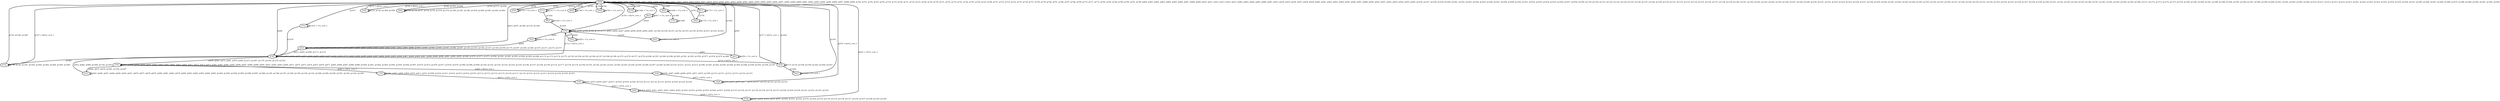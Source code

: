 digraph G {
        node [style=rounded, penwidth=3, fontsize=20, shape=oval];
        "0000" -> "0000" [label="@601, @602, @603, @604, @605, @606, @607, @608, @609, @610, @611, @612, @613, @614, @615, @616, @617, @618, @619, @620, @621, @622, @680, @681, @682, @683, @684, @685, @686, @687, @688, @689, @690, @691, @692, @693, @694, @695, @696, @697, @698, @699, @700, @701, @702, @703, @704, @718, @719, @720, @721, @722, @723, @728, @729, @730, @731, @732, @733, @741, @742, @743, @744, @745, @746, @751, @752, @753, @754, @755, @756, @757, @758, @759, @760, @761, @766, @767, @768, @769, @770, @771, @772, @782, @783, @784, @789, @790, @791, @799, @800, @801, @802, @803, @804, @805, @806, @807, @808, @809, @810, @811, @812, @813, @814, @815, @862, @863, @864, @865, @866, @867, @933, @934, @935, @936, @937, @938, @939, @940, @941, @942, @943, @944, @945, @946, @947, @948, @949, @950, @951, @952, @953, @954, @955, @956, @1036, @1037, @1038, @1039, @1040, @1041, @1042, @1043, @1044, @1045, @1046, @1047, @1048, @1049, @1050, @1051, @1052, @1053, @1054, @1055, @1056, @1057, @1058, @1059, @1139, @1140, @1141, @1142, @1143, @1144, @1145, @1146, @1147, @1148, @1149, @1150, @1151, @1152, @1153, @1154, @1155, @1156, @1157, @1158, @1159, @1160, @1161, @1162, @1242, @1243, @1244, @1245, @1246, @1247, @1248, @1249, @1250, @1251, @1252, @1253, @1254, @1255, @1256, @1257, @1258, @1259, @1260, @1261, @1262, @1263, @1264, @1265, @1323, @1324, @1325, @1326, @1327, @1328, @1329, @1330, @1331, @1332, @1333, @1334, @1335, @1336, @1337, @1338, @1339, @1340, @1341, @1342, @1343, @1344, @1345, @1346, @1347, @1361, @1362, @1363, @1364, @1365, @1366, @1371, @1372, @1373, @1374, @1375, @1376, @1384, @1385, @1386, @1387, @1388, @1389, @1394, @1395, @1396, @1397, @1398, @1399, @1400, @1401, @1402, @1403, @1404, @1409, @1410, @1411, @1412, @1413, @1414, @1415, @1441, @1442, @1443, @1452, @1453, @1454, @1455, @1456, @1457, @1465, @1466, @1467, @1468, @1469, @1470, @1488, @1489, @1490, @1491, @1492, @1493", color=black,arrowsize=1,style=bold,penwidth=3,fontsize=20];
"0000" -> "2623" [label="@623, @957, @1060, @1163, @1266", color=black,arrowsize=1,style=bold,penwidth=3,fontsize=20];
"2623" -> "2623" [label="@624, @625, @626, @627, @628, @629, @630, @851, @852, @853, @854, @958, @959, @960, @961, @962, @963, @964, @1061, @1062, @1063, @1064, @1065, @1066, @1067, @1164, @1165, @1166, @1167, @1168, @1169, @1170, @1267, @1268, @1269, @1270, @1271, @1272, @1273", color=black,arrowsize=1,style=bold,penwidth=3,fontsize=20];
"2623" -> "4783" [label="@631, @965, @1068, @1171, @1274", color=black,arrowsize=1,style=bold,penwidth=3,fontsize=20];
"4783" -> "4783" [label="@632, @633, @634, @635, @653, @654, @655, @656, @657, @658, @659, @713, @869, @884, @885, @886, @887, @888, @889, @890, @966, @967, @968, @969, @987, @988, @989, @990, @991, @992, @993, @1069, @1070, @1071, @1072, @1090, @1091, @1092, @1093, @1094, @1095, @1096, @1172, @1173, @1174, @1175, @1193, @1194, @1195, @1196, @1197, @1198, @1199, @1275, @1276, @1277, @1278, @1296, @1297, @1298, @1299, @1300, @1301, @1302, @1356, @1477, @1478, @1479, @1480", color=black,arrowsize=1,style=bold,penwidth=3,fontsize=20];
"4783" -> "2703" [label="@636, @660, @870, @891, @970, @994, @1073, @1097, @1176, @1200, @1279, @1303", color=black,arrowsize=1,style=bold,penwidth=3,fontsize=20];
"2703" -> "2703" [label="@637, @638, @639, @640, @641, @642, @643, @661, @662, @663, @664, @871, @872, @873, @874, @892, @893, @894, @895, @896, @897, @898, @899, @900, @901, @902, @903, @904, @971, @972, @973, @974, @975, @976, @977, @995, @996, @997, @998, @999, @1000, @1001, @1002, @1003, @1004, @1005, @1006, @1007, @1074, @1075, @1076, @1077, @1078, @1079, @1080, @1098, @1099, @1100, @1101, @1102, @1103, @1104, @1105, @1106, @1107, @1108, @1109, @1110, @1177, @1178, @1179, @1180, @1181, @1182, @1183, @1201, @1202, @1203, @1204, @1205, @1206, @1207, @1208, @1209, @1210, @1211, @1212, @1213, @1280, @1281, @1282, @1283, @1284, @1285, @1286, @1304, @1305, @1306, @1307", color=black,arrowsize=1,style=bold,penwidth=3,fontsize=20];
"2703" -> "43e3" [label="@644, @875, @978, @1081, @1184, @1287", color=black,arrowsize=1,style=bold,penwidth=3,fontsize=20];
"43e3" -> "43e3" [label="@645, @646, @647, @648, @649, @650, @651, @876, @877, @878, @879, @880, @881, @882, @979, @980, @981, @982, @983, @984, @985, @1082, @1083, @1084, @1085, @1086, @1087, @1088, @1185, @1186, @1187, @1188, @1189, @1190, @1191, @1288, @1289, @1290, @1291, @1292, @1293, @1294", color=black,arrowsize=1,style=bold,penwidth=3,fontsize=20];
"43e3" -> "4783" [label="@652, @883, @986, @1089, @1192, @1295", color=black,arrowsize=1,style=bold,penwidth=3,fontsize=20];
"2703" -> "0363" [label="@665 + 643*n, n=0..1", color=black,arrowsize=1,style=bold,penwidth=3,fontsize=20];
"0363" -> "0363" [label="@666, @667, @668, @669, @670, @671, @672, @1309, @1310, @1311, @1312, @1313, @1314, @1315", color=black,arrowsize=1,style=bold,penwidth=3,fontsize=20];
"0363" -> "20d9" [label="@673 + 643*n, n=0..1", color=black,arrowsize=1,style=bold,penwidth=3,fontsize=20];
"20d9" -> "20d9" [label="@674, @675, @676, @677, @678, @1317, @1318, @1319, @1320, @1321", color=black,arrowsize=1,style=bold,penwidth=3,fontsize=20];
"20d9" -> "0000" [label="@679 + 643*n, n=0..1", color=black,arrowsize=1,style=bold,penwidth=3,fontsize=20];
"0000" -> "0793" [label="@705 + 643*n, n=0..1", color=black,arrowsize=1,style=bold,penwidth=3,fontsize=20];
"0793" -> "0793" [label="@706, @707, @708, @709, @710, @711, @825, @826, @827, @828, @838, @839, @840, @841, @1349, @1350, @1351, @1352, @1353, @1354, @1430, @1431, @1432, @1433", color=black,arrowsize=1,style=bold,penwidth=3,fontsize=20];
"0793" -> "4783" [label="@712 + 643*n, n=0..1", color=black,arrowsize=1,style=bold,penwidth=3,fontsize=20];
"4783" -> "853e" [label="@714 + 643*n, n=0..1", color=black,arrowsize=1,style=bold,penwidth=3,fontsize=20];
"853e" -> "853e" [label="@715, @716, @1358, @1359, @1445, @1446, @1447", color=black,arrowsize=1,style=bold,penwidth=3,fontsize=20];
"853e" -> "0000" [label="@717 + 643*n, n=0..1", color=black,arrowsize=1,style=bold,penwidth=3,fontsize=20];
"0000" -> "5422" [label="@724 + 643*n, n=0..1", color=black,arrowsize=1,style=bold,penwidth=3,fontsize=20];
"5422" -> "5422" [label="@725, @726, @1368, @1369", color=black,arrowsize=1,style=bold,penwidth=3,fontsize=20];
"5422" -> "0000" [label="@727 + 643*n, n=0..1", color=black,arrowsize=1,style=bold,penwidth=3,fontsize=20];
"0000" -> "8082" [label="@734, @1377, @1458", color=black,arrowsize=1,style=bold,penwidth=3,fontsize=20];
"8082" -> "8082" [label="@735, @736, @737, @738, @739, @1378, @1379, @1380, @1381, @1382, @1459, @1460, @1461, @1462, @1463", color=black,arrowsize=1,style=bold,penwidth=3,fontsize=20];
"8082" -> "0000" [label="@740, @1383, @1464", color=black,arrowsize=1,style=bold,penwidth=3,fontsize=20];
"0000" -> "873e" [label="@747 + 643*n, n=0..1", color=black,arrowsize=1,style=bold,penwidth=3,fontsize=20];
"873e" -> "873e" [label="@748, @749, @1391, @1392, @1482, @1483, @1484, @1485, @1486", color=black,arrowsize=1,style=bold,penwidth=3,fontsize=20];
"873e" -> "0000" [label="@750, @1393, @1487", color=black,arrowsize=1,style=bold,penwidth=3,fontsize=20];
"0000" -> "6785" [label="@762", color=black,arrowsize=1,style=bold,penwidth=3,fontsize=20];
"6785" -> "6785" [label="@763 + 1*n, n=0..1", color=black,arrowsize=1,style=bold,penwidth=3,fontsize=20];
"6785" -> "0000" [label="@765", color=black,arrowsize=1,style=bold,penwidth=3,fontsize=20];
"0000" -> "8513" [label="@773", color=black,arrowsize=1,style=bold,penwidth=3,fontsize=20];
"8513" -> "8513" [label="@774 + 1*n, n=0..3", color=black,arrowsize=1,style=bold,penwidth=3,fontsize=20];
"8513" -> "3ded" [label="@778", color=black,arrowsize=1,style=bold,penwidth=3,fontsize=20];
"3ded" -> "3ded" [label="@779 + 1*n, n=0..1", color=black,arrowsize=1,style=bold,penwidth=3,fontsize=20];
"3ded" -> "0000" [label="@781", color=black,arrowsize=1,style=bold,penwidth=3,fontsize=20];
"0000" -> "d606" [label="@785", color=black,arrowsize=1,style=bold,penwidth=3,fontsize=20];
"d606" -> "d606" [label="@786 + 1*n, n=0..1", color=black,arrowsize=1,style=bold,penwidth=3,fontsize=20];
"d606" -> "0000" [label="@788", color=black,arrowsize=1,style=bold,penwidth=3,fontsize=20];
"0000" -> "1800" [label="@792", color=black,arrowsize=1,style=bold,penwidth=3,fontsize=20];
"1800" -> "1800" [label="@793 + 1*n, n=0..4", color=black,arrowsize=1,style=bold,penwidth=3,fontsize=20];
"1800" -> "0000" [label="@798", color=black,arrowsize=1,style=bold,penwidth=3,fontsize=20];
"0000" -> "0ba3" [label="@816", color=black,arrowsize=1,style=bold,penwidth=3,fontsize=20];
"0ba3" -> "0ba3" [label="@817 + 1*n, n=0..6", color=black,arrowsize=1,style=bold,penwidth=3,fontsize=20];
"0ba3" -> "0793" [label="@824", color=black,arrowsize=1,style=bold,penwidth=3,fontsize=20];
"0793" -> "05a3" [label="@829", color=black,arrowsize=1,style=bold,penwidth=3,fontsize=20];
"05a3" -> "05a3" [label="@830 + 1*n, n=0..6", color=black,arrowsize=1,style=bold,penwidth=3,fontsize=20];
"05a3" -> "0793" [label="@837", color=black,arrowsize=1,style=bold,penwidth=3,fontsize=20];
"0793" -> "0523" [label="@842", color=black,arrowsize=1,style=bold,penwidth=3,fontsize=20];
"0523" -> "0523" [label="@843 + 1*n, n=0..6", color=black,arrowsize=1,style=bold,penwidth=3,fontsize=20];
"0523" -> "2623" [label="@850", color=black,arrowsize=1,style=bold,penwidth=3,fontsize=20];
"2623" -> "a815" [label="@855", color=black,arrowsize=1,style=bold,penwidth=3,fontsize=20];
"a815" -> "a815" [label="@856 + 1*n, n=0..4", color=black,arrowsize=1,style=bold,penwidth=3,fontsize=20];
"a815" -> "0000" [label="@861", color=black,arrowsize=1,style=bold,penwidth=3,fontsize=20];
"0000" -> "4783" [label="@868", color=black,arrowsize=1,style=bold,penwidth=3,fontsize=20];
"2703" -> "c703" [label="@905 + 103*n, n=0..3", color=black,arrowsize=1,style=bold,penwidth=3,fontsize=20];
"c703" -> "c703" [label="@906, @907, @908, @909, @910, @911, @912, @1009, @1010, @1011, @1012, @1013, @1014, @1015, @1112, @1113, @1114, @1115, @1116, @1117, @1118, @1215, @1216, @1217, @1218, @1219, @1220, @1221", color=black,arrowsize=1,style=bold,penwidth=3,fontsize=20];
"c703" -> "2783" [label="@913 + 103*n, n=0..3", color=black,arrowsize=1,style=bold,penwidth=3,fontsize=20];
"2783" -> "2783" [label="@914, @915, @916, @917, @1017, @1018, @1019, @1020, @1120, @1121, @1122, @1123, @1223, @1224, @1225, @1226", color=black,arrowsize=1,style=bold,penwidth=3,fontsize=20];
"2783" -> "2683" [label="@918 + 103*n, n=0..3", color=black,arrowsize=1,style=bold,penwidth=3,fontsize=20];
"2683" -> "2683" [label="@919, @920, @921, @922, @923, @924, @925, @1022, @1023, @1024, @1025, @1026, @1027, @1028, @1125, @1126, @1127, @1128, @1129, @1130, @1131, @1228, @1229, @1230, @1231, @1232, @1233, @1234", color=black,arrowsize=1,style=bold,penwidth=3,fontsize=20];
"2683" -> "97b6" [label="@926 + 103*n, n=0..3", color=black,arrowsize=1,style=bold,penwidth=3,fontsize=20];
"97b6" -> "97b6" [label="@927, @928, @929, @930, @931, @1030, @1031, @1032, @1033, @1034, @1133, @1134, @1135, @1136, @1137, @1236, @1237, @1238, @1239, @1240", color=black,arrowsize=1,style=bold,penwidth=3,fontsize=20];
"97b6" -> "0000" [label="@932 + 103*n, n=0..3", color=black,arrowsize=1,style=bold,penwidth=3,fontsize=20];
"0000" -> "470d" [label="@1405", color=black,arrowsize=1,style=bold,penwidth=3,fontsize=20];
"470d" -> "470d" [label="@1406 + 1*n, n=0..1", color=black,arrowsize=1,style=bold,penwidth=3,fontsize=20];
"470d" -> "0000" [label="@1408", color=black,arrowsize=1,style=bold,penwidth=3,fontsize=20];
"0000" -> "0713" [label="@1416", color=black,arrowsize=1,style=bold,penwidth=3,fontsize=20];
"0713" -> "0713" [label="@1417 + 1*n, n=0..6", color=black,arrowsize=1,style=bold,penwidth=3,fontsize=20];
"0713" -> "8823" [label="@1424", color=black,arrowsize=1,style=bold,penwidth=3,fontsize=20];
"8823" -> "8823" [label="@1425 + 1*n, n=0..3", color=black,arrowsize=1,style=bold,penwidth=3,fontsize=20];
"8823" -> "0793" [label="@1429", color=black,arrowsize=1,style=bold,penwidth=3,fontsize=20];
"0793" -> "a021" [label="@1434", color=black,arrowsize=1,style=bold,penwidth=3,fontsize=20];
"a021" -> "a021" [label="@1435 + 1*n, n=0..4", color=black,arrowsize=1,style=bold,penwidth=3,fontsize=20];
"a021" -> "0000" [label="@1440", color=black,arrowsize=1,style=bold,penwidth=3,fontsize=20];
"0000" -> "853e" [label="@1444", color=black,arrowsize=1,style=bold,penwidth=3,fontsize=20];
"853e" -> "4422" [label="@1448", color=black,arrowsize=1,style=bold,penwidth=3,fontsize=20];
"4422" -> "4422" [label="@1449 + 1*n, n=0..1", color=black,arrowsize=1,style=bold,penwidth=3,fontsize=20];
"4422" -> "0000" [label="@1451", color=black,arrowsize=1,style=bold,penwidth=3,fontsize=20];
"0000" -> "07a3" [label="@1471", color=black,arrowsize=1,style=bold,penwidth=3,fontsize=20];
"07a3" -> "07a3" [label="@1472 + 1*n, n=0..3", color=black,arrowsize=1,style=bold,penwidth=3,fontsize=20];
"07a3" -> "4783" [label="@1476", color=black,arrowsize=1,style=bold,penwidth=3,fontsize=20];
"4783" -> "873e" [label="@1481", color=black,arrowsize=1,style=bold,penwidth=3,fontsize=20];
"0000" -> "0001" [label="@1494", color=black,arrowsize=1,style=bold,penwidth=3,fontsize=20];
"0001" -> "0001" [label="@1495 + 1*n, n=0..2", color=black,arrowsize=1,style=bold,penwidth=3,fontsize=20];
"0001" -> "1141" [label="@1498", color=black,arrowsize=1,style=bold,penwidth=3,fontsize=20];
"1141" -> "1141" [label="@1499", color=black,arrowsize=1,style=bold,penwidth=3,fontsize=20];
}
